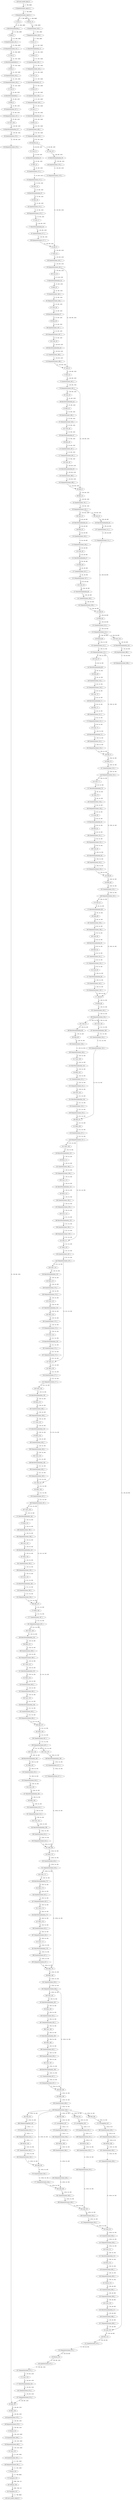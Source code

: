 strict digraph  {
"0 QuantizeLinear_input.0_1" [id=0, type=QuantizeLinear];
"1 DequantizeLinear_input.0_1" [id=1, type=DequantizeLinear];
"2 Conv_0" [id=2, type=Conv];
"3 Resize_10" [id=3, type=Resize];
"4 BatchNormalization_1" [id=4, type=BatchNormalization];
"5 QuantizeLinear_459_1" [id=5, type=QuantizeLinear];
"6 Relu_2" [id=6, type=Relu];
"7 DequantizeLinear_459_1" [id=7, type=DequantizeLinear];
"8 QuantizeLinear_451_1" [id=8, type=QuantizeLinear];
"9 Conv_11" [id=9, type=Conv];
"10 DequantizeLinear_451_1" [id=10, type=DequantizeLinear];
"11 BatchNormalization_12" [id=11, type=BatchNormalization];
"12 Conv_3" [id=12, type=Conv];
"13 Relu_13" [id=13, type=Relu];
"14 BatchNormalization_4" [id=14, type=BatchNormalization];
"15 QuantizeLinear_462_1" [id=15, type=QuantizeLinear];
"16 Relu_5" [id=16, type=Relu];
"17 DequantizeLinear_462_1" [id=17, type=DequantizeLinear];
"18 QuantizeLinear_454_1" [id=18, type=QuantizeLinear];
"19 Conv_14" [id=19, type=Conv];
"20 DequantizeLinear_454_1" [id=20, type=DequantizeLinear];
"21 BatchNormalization_15" [id=21, type=BatchNormalization];
"22 Conv_6" [id=22, type=Conv];
"23 Relu_16" [id=23, type=Relu];
"24 BatchNormalization_7" [id=24, type=BatchNormalization];
"25 QuantizeLinear_465_1" [id=25, type=QuantizeLinear];
"26 Relu_8" [id=26, type=Relu];
"27 DequantizeLinear_465_1" [id=27, type=DequantizeLinear];
"28 QuantizeLinear_457_1" [id=28, type=QuantizeLinear];
"29 Conv_17" [id=29, type=Conv];
"30 DequantizeLinear_457_1" [id=30, type=DequantizeLinear];
"31 BatchNormalization_18" [id=31, type=BatchNormalization];
"32 Conv_226" [id=32, type=Conv];
"33 Relu_19" [id=33, type=Relu];
"34 BatchNormalization_227" [id=34, type=BatchNormalization];
"35 QuantizeLinear_468_1" [id=35, type=QuantizeLinear];
"36 QuantizeLinear_676_1" [id=36, type=QuantizeLinear];
"37 DequantizeLinear_468_1" [id=37, type=DequantizeLinear];
"38 DequantizeLinear_676_1" [id=38, type=DequantizeLinear];
"39 MaxPool_20" [id=39, type=MaxPool];
"40 Add_228" [id=40, type=Add];
"41 Conv_21" [id=41, type=Conv];
"42 Conv_29" [id=42, type=Conv];
"43 Relu_229" [id=43, type=Relu];
"44 BatchNormalization_22" [id=44, type=BatchNormalization];
"45 BatchNormalization_30" [id=45, type=BatchNormalization];
"46 QuantizeLinear_678_1" [id=46, type=QuantizeLinear];
"47 Relu_23" [id=47, type=Relu];
"48 QuantizeLinear_479_1" [id=48, type=QuantizeLinear];
"49 DequantizeLinear_678_1" [id=49, type=DequantizeLinear];
"50 QuantizeLinear_472_1" [id=50, type=QuantizeLinear];
"51 DequantizeLinear_479_1" [id=51, type=DequantizeLinear];
"52 Resize_231" [id=52, type=Resize];
"53 DequantizeLinear_472_1" [id=53, type=DequantizeLinear];
"54 Add_31" [id=54, type=Add];
"55 QuantizeLinear_680_1" [id=55, type=QuantizeLinear];
"56 Conv_24" [id=56, type=Conv];
"57 Relu_32" [id=57, type=Relu];
"58 DequantizeLinear_680_1" [id=58, type=DequantizeLinear];
"59 BatchNormalization_25" [id=59, type=BatchNormalization];
"60 QuantizeLinear_481_1" [id=60, type=QuantizeLinear];
"61 Conv_232" [id=61, type=Conv];
"62 Relu_26" [id=62, type=Relu];
"63 DequantizeLinear_481_1" [id=63, type=DequantizeLinear];
"64 QuantizeLinear_681_1" [id=64, type=QuantizeLinear];
"65 QuantizeLinear_475_1" [id=65, type=QuantizeLinear];
"66 Conv_33" [id=66, type=Conv];
"67 Add_41" [id=67, type=Add];
"68 DequantizeLinear_681_1" [id=68, type=DequantizeLinear];
"69 DequantizeLinear_475_1" [id=69, type=DequantizeLinear];
"70 BatchNormalization_34" [id=70, type=BatchNormalization];
"71 Relu_42" [id=71, type=Relu];
"72 Resize_234" [id=72, type=Resize];
"73 Conv_27" [id=73, type=Conv];
"74 Relu_35" [id=74, type=Relu];
"75 QuantizeLinear_491_1" [id=75, type=QuantizeLinear];
"76 Transpose_235" [id=76, type=Transpose];
"77 BatchNormalization_28" [id=77, type=BatchNormalization];
"78 QuantizeLinear_484_1" [id=78, type=QuantizeLinear];
"79 DequantizeLinear_491_1" [id=79, type=DequantizeLinear];
"80 Softmax_236" [id=80, type=Softmax];
"81 QuantizeLinear_477_1" [id=81, type=QuantizeLinear];
"82 DequantizeLinear_484_1" [id=82, type=DequantizeLinear];
"83 Conv_43" [id=83, type=Conv];
"84 Add_51" [id=84, type=Add];
"85 Transpose_237" [id=85, type=Transpose];
"86 DequantizeLinear_477_1" [id=86, type=DequantizeLinear];
"87 Conv_36" [id=87, type=Conv];
"88 BatchNormalization_44" [id=88, type=BatchNormalization];
"89 Relu_52" [id=89, type=Relu];
"90 BatchNormalization_37" [id=90, type=BatchNormalization];
"91 Relu_45" [id=91, type=Relu];
"92 QuantizeLinear_501_1" [id=92, type=QuantizeLinear];
"93 Relu_38" [id=93, type=Relu];
"94 QuantizeLinear_494_1" [id=94, type=QuantizeLinear];
"95 DequantizeLinear_501_1" [id=95, type=DequantizeLinear];
"96 QuantizeLinear_487_1" [id=96, type=QuantizeLinear];
"97 DequantizeLinear_494_1" [id=97, type=DequantizeLinear];
"98 Conv_53" [id=98, type=Conv];
"99 Conv_61" [id=99, type=Conv];
"100 DequantizeLinear_487_1" [id=100, type=DequantizeLinear];
"101 Conv_46" [id=101, type=Conv];
"102 BatchNormalization_54" [id=102, type=BatchNormalization];
"103 BatchNormalization_62" [id=103, type=BatchNormalization];
"104 Conv_39" [id=104, type=Conv];
"105 BatchNormalization_47" [id=105, type=BatchNormalization];
"106 Relu_55" [id=106, type=Relu];
"107 QuantizeLinear_511_1" [id=107, type=QuantizeLinear];
"108 BatchNormalization_40" [id=108, type=BatchNormalization];
"109 Relu_48" [id=109, type=Relu];
"110 QuantizeLinear_504_1" [id=110, type=QuantizeLinear];
"111 DequantizeLinear_511_1" [id=111, type=DequantizeLinear];
"112 QuantizeLinear_489_1" [id=112, type=QuantizeLinear];
"113 QuantizeLinear_497_1" [id=113, type=QuantizeLinear];
"114 DequantizeLinear_504_1" [id=114, type=DequantizeLinear];
"115 Add_63" [id=115, type=Add];
"116 DequantizeLinear_489_1" [id=116, type=DequantizeLinear];
"117 DequantizeLinear_497_1" [id=117, type=DequantizeLinear];
"118 Conv_56" [id=118, type=Conv];
"119 Relu_64" [id=119, type=Relu];
"120 Conv_49" [id=120, type=Conv];
"121 BatchNormalization_57" [id=121, type=BatchNormalization];
"122 QuantizeLinear_513_1" [id=122, type=QuantizeLinear];
"123 BatchNormalization_50" [id=123, type=BatchNormalization];
"124 Relu_58" [id=124, type=Relu];
"125 DequantizeLinear_513_1" [id=125, type=DequantizeLinear];
"126 QuantizeLinear_499_1" [id=126, type=QuantizeLinear];
"127 QuantizeLinear_507_1" [id=127, type=QuantizeLinear];
"128 Resize_66" [id=128, type=Resize];
"129 Conv_218" [id=129, type=Conv];
"130 DequantizeLinear_499_1" [id=130, type=DequantizeLinear];
"131 DequantizeLinear_507_1" [id=131, type=DequantizeLinear];
"132 QuantizeLinear_515_1" [id=132, type=QuantizeLinear];
"133 BatchNormalization_219" [id=133, type=BatchNormalization];
"134 Conv_59" [id=134, type=Conv];
"135 DequantizeLinear_515_1" [id=135, type=DequantizeLinear];
"136 QuantizeLinear_668_1" [id=136, type=QuantizeLinear];
"137 BatchNormalization_60" [id=137, type=BatchNormalization];
"138 Conv_67" [id=138, type=Conv];
"139 Add_75" [id=139, type=Add];
"140 DequantizeLinear_668_1" [id=140, type=DequantizeLinear];
"141 QuantizeLinear_509_1" [id=141, type=QuantizeLinear];
"142 BatchNormalization_68" [id=142, type=BatchNormalization];
"143 Relu_76" [id=143, type=Relu];
"144 Add_220" [id=144, type=Add];
"145 DequantizeLinear_509_1" [id=145, type=DequantizeLinear];
"146 Relu_69" [id=146, type=Relu];
"147 QuantizeLinear_525_1" [id=147, type=QuantizeLinear];
"148 Relu_221" [id=148, type=Relu];
"149 QuantizeLinear_518_1" [id=149, type=QuantizeLinear];
"150 DequantizeLinear_525_1" [id=150, type=DequantizeLinear];
"151 QuantizeLinear_670_1" [id=151, type=QuantizeLinear];
"152 DequantizeLinear_518_1" [id=152, type=DequantizeLinear];
"153 Conv_77" [id=153, type=Conv];
"154 Add_85" [id=154, type=Add];
"155 DequantizeLinear_670_1" [id=155, type=DequantizeLinear];
"156 Conv_70" [id=156, type=Conv];
"157 BatchNormalization_78" [id=157, type=BatchNormalization];
"158 Relu_86" [id=158, type=Relu];
"159 Resize_223" [id=159, type=Resize];
"160 BatchNormalization_71" [id=160, type=BatchNormalization];
"161 Relu_79" [id=161, type=Relu];
"162 QuantizeLinear_535_1" [id=162, type=QuantizeLinear];
"163 QuantizeLinear_672_1" [id=163, type=QuantizeLinear];
"164 Relu_72" [id=164, type=Relu];
"165 QuantizeLinear_528_1" [id=165, type=QuantizeLinear];
"166 DequantizeLinear_535_1" [id=166, type=DequantizeLinear];
"167 DequantizeLinear_672_1" [id=167, type=DequantizeLinear];
"168 QuantizeLinear_521_1" [id=168, type=QuantizeLinear];
"169 DequantizeLinear_528_1" [id=169, type=DequantizeLinear];
"170 Conv_87" [id=170, type=Conv];
"171 Add_95" [id=171, type=Add];
"172 Conv_224" [id=172, type=Conv];
"173 DequantizeLinear_521_1" [id=173, type=DequantizeLinear];
"174 Conv_80" [id=174, type=Conv];
"175 BatchNormalization_88" [id=175, type=BatchNormalization];
"176 Relu_96" [id=176, type=Relu];
"177 BatchNormalization_225" [id=177, type=BatchNormalization];
"178 Conv_73" [id=178, type=Conv];
"179 BatchNormalization_81" [id=179, type=BatchNormalization];
"180 Relu_89" [id=180, type=Relu];
"181 QuantizeLinear_545_1" [id=181, type=QuantizeLinear];
"182 QuantizeLinear_674_1" [id=182, type=QuantizeLinear];
"183 BatchNormalization_74" [id=183, type=BatchNormalization];
"184 Relu_82" [id=184, type=Relu];
"185 QuantizeLinear_538_1" [id=185, type=QuantizeLinear];
"186 DequantizeLinear_545_1" [id=186, type=DequantizeLinear];
"187 DequantizeLinear_674_1" [id=187, type=DequantizeLinear];
"188 QuantizeLinear_523_1" [id=188, type=QuantizeLinear];
"189 QuantizeLinear_531_1" [id=189, type=QuantizeLinear];
"190 DequantizeLinear_538_1" [id=190, type=DequantizeLinear];
"191 Conv_97" [id=191, type=Conv];
"192 Conv_105" [id=192, type=Conv];
"193 DequantizeLinear_523_1" [id=193, type=DequantizeLinear];
"194 DequantizeLinear_531_1" [id=194, type=DequantizeLinear];
"195 Conv_90" [id=195, type=Conv];
"196 BatchNormalization_98" [id=196, type=BatchNormalization];
"197 BatchNormalization_106" [id=197, type=BatchNormalization];
"198 Conv_83" [id=198, type=Conv];
"199 BatchNormalization_91" [id=199, type=BatchNormalization];
"200 Relu_99" [id=200, type=Relu];
"201 QuantizeLinear_555_1" [id=201, type=QuantizeLinear];
"202 BatchNormalization_84" [id=202, type=BatchNormalization];
"203 Relu_92" [id=203, type=Relu];
"204 QuantizeLinear_548_1" [id=204, type=QuantizeLinear];
"205 DequantizeLinear_555_1" [id=205, type=DequantizeLinear];
"206 QuantizeLinear_533_1" [id=206, type=QuantizeLinear];
"207 QuantizeLinear_541_1" [id=207, type=QuantizeLinear];
"208 DequantizeLinear_548_1" [id=208, type=DequantizeLinear];
"209 Add_107" [id=209, type=Add];
"210 DequantizeLinear_533_1" [id=210, type=DequantizeLinear];
"211 DequantizeLinear_541_1" [id=211, type=DequantizeLinear];
"212 Conv_100" [id=212, type=Conv];
"213 Relu_108" [id=213, type=Relu];
"214 Conv_93" [id=214, type=Conv];
"215 BatchNormalization_101" [id=215, type=BatchNormalization];
"216 QuantizeLinear_557_1" [id=216, type=QuantizeLinear];
"217 BatchNormalization_94" [id=217, type=BatchNormalization];
"218 Relu_102" [id=218, type=Relu];
"219 DequantizeLinear_557_1" [id=219, type=DequantizeLinear];
"220 QuantizeLinear_543_1" [id=220, type=QuantizeLinear];
"221 QuantizeLinear_551_1" [id=221, type=QuantizeLinear];
"222 Conv_109" [id=222, type=Conv];
"223 Add_117" [id=223, type=Add];
"224 DequantizeLinear_543_1" [id=224, type=DequantizeLinear];
"225 DequantizeLinear_551_1" [id=225, type=DequantizeLinear];
"226 BatchNormalization_110" [id=226, type=BatchNormalization];
"227 Relu_118" [id=227, type=Relu];
"228 Conv_103" [id=228, type=Conv];
"229 Relu_111" [id=229, type=Relu];
"230 QuantizeLinear_567_1" [id=230, type=QuantizeLinear];
"231 BatchNormalization_104" [id=231, type=BatchNormalization];
"232 QuantizeLinear_560_1" [id=232, type=QuantizeLinear];
"233 DequantizeLinear_567_1" [id=233, type=DequantizeLinear];
"234 QuantizeLinear_553_1" [id=234, type=QuantizeLinear];
"235 DequantizeLinear_560_1" [id=235, type=DequantizeLinear];
"236 Conv_119" [id=236, type=Conv];
"237 Add_127" [id=237, type=Add];
"238 DequantizeLinear_553_1" [id=238, type=DequantizeLinear];
"239 Conv_112" [id=239, type=Conv];
"240 BatchNormalization_120" [id=240, type=BatchNormalization];
"241 Relu_128" [id=241, type=Relu];
"242 BatchNormalization_113" [id=242, type=BatchNormalization];
"243 Relu_121" [id=243, type=Relu];
"244 QuantizeLinear_577_1" [id=244, type=QuantizeLinear];
"245 Relu_114" [id=245, type=Relu];
"246 QuantizeLinear_570_1" [id=246, type=QuantizeLinear];
"247 DequantizeLinear_577_1" [id=247, type=DequantizeLinear];
"248 QuantizeLinear_563_1" [id=248, type=QuantizeLinear];
"249 DequantizeLinear_570_1" [id=249, type=DequantizeLinear];
"250 Conv_129" [id=250, type=Conv];
"251 Add_137" [id=251, type=Add];
"252 DequantizeLinear_563_1" [id=252, type=DequantizeLinear];
"253 Conv_122" [id=253, type=Conv];
"254 BatchNormalization_130" [id=254, type=BatchNormalization];
"255 Relu_138" [id=255, type=Relu];
"256 Conv_115" [id=256, type=Conv];
"257 BatchNormalization_123" [id=257, type=BatchNormalization];
"258 Relu_131" [id=258, type=Relu];
"259 QuantizeLinear_587_1" [id=259, type=QuantizeLinear];
"260 BatchNormalization_116" [id=260, type=BatchNormalization];
"261 Relu_124" [id=261, type=Relu];
"262 QuantizeLinear_580_1" [id=262, type=QuantizeLinear];
"263 DequantizeLinear_587_1" [id=263, type=DequantizeLinear];
"264 QuantizeLinear_565_1" [id=264, type=QuantizeLinear];
"265 QuantizeLinear_573_1" [id=265, type=QuantizeLinear];
"266 DequantizeLinear_580_1" [id=266, type=DequantizeLinear];
"267 Conv_139" [id=267, type=Conv];
"268 Add_147" [id=268, type=Add];
"269 DequantizeLinear_565_1" [id=269, type=DequantizeLinear];
"270 DequantizeLinear_573_1" [id=270, type=DequantizeLinear];
"271 Conv_132" [id=271, type=Conv];
"272 BatchNormalization_140" [id=272, type=BatchNormalization];
"273 Relu_148" [id=273, type=Relu];
"274 Conv_125" [id=274, type=Conv];
"275 BatchNormalization_133" [id=275, type=BatchNormalization];
"276 Relu_141" [id=276, type=Relu];
"277 QuantizeLinear_597_1" [id=277, type=QuantizeLinear];
"278 BatchNormalization_126" [id=278, type=BatchNormalization];
"279 Relu_134" [id=279, type=Relu];
"280 QuantizeLinear_590_1" [id=280, type=QuantizeLinear];
"281 DequantizeLinear_597_1" [id=281, type=DequantizeLinear];
"282 QuantizeLinear_575_1" [id=282, type=QuantizeLinear];
"283 QuantizeLinear_583_1" [id=283, type=QuantizeLinear];
"284 DequantizeLinear_590_1" [id=284, type=DequantizeLinear];
"285 Conv_149" [id=285, type=Conv];
"286 Add_157" [id=286, type=Add];
"287 DequantizeLinear_575_1" [id=287, type=DequantizeLinear];
"288 DequantizeLinear_583_1" [id=288, type=DequantizeLinear];
"289 Conv_142" [id=289, type=Conv];
"290 BatchNormalization_150" [id=290, type=BatchNormalization];
"291 Relu_158" [id=291, type=Relu];
"292 Conv_135" [id=292, type=Conv];
"293 BatchNormalization_143" [id=293, type=BatchNormalization];
"294 Relu_151" [id=294, type=Relu];
"295 QuantizeLinear_607_1" [id=295, type=QuantizeLinear];
"296 BatchNormalization_136" [id=296, type=BatchNormalization];
"297 Relu_144" [id=297, type=Relu];
"298 QuantizeLinear_600_1" [id=298, type=QuantizeLinear];
"299 DequantizeLinear_607_1" [id=299, type=DequantizeLinear];
"300 QuantizeLinear_585_1" [id=300, type=QuantizeLinear];
"301 QuantizeLinear_593_1" [id=301, type=QuantizeLinear];
"302 DequantizeLinear_600_1" [id=302, type=DequantizeLinear];
"303 Conv_159" [id=303, type=Conv];
"304 Conv_167" [id=304, type=Conv];
"305 DequantizeLinear_585_1" [id=305, type=DequantizeLinear];
"306 DequantizeLinear_593_1" [id=306, type=DequantizeLinear];
"307 Conv_152" [id=307, type=Conv];
"308 BatchNormalization_160" [id=308, type=BatchNormalization];
"309 BatchNormalization_168" [id=309, type=BatchNormalization];
"310 Conv_145" [id=310, type=Conv];
"311 BatchNormalization_153" [id=311, type=BatchNormalization];
"312 Relu_161" [id=312, type=Relu];
"313 QuantizeLinear_617_1" [id=313, type=QuantizeLinear];
"314 BatchNormalization_146" [id=314, type=BatchNormalization];
"315 Relu_154" [id=315, type=Relu];
"316 QuantizeLinear_610_1" [id=316, type=QuantizeLinear];
"317 DequantizeLinear_617_1" [id=317, type=DequantizeLinear];
"318 QuantizeLinear_595_1" [id=318, type=QuantizeLinear];
"319 QuantizeLinear_603_1" [id=319, type=QuantizeLinear];
"320 DequantizeLinear_610_1" [id=320, type=DequantizeLinear];
"321 Add_169" [id=321, type=Add];
"322 DequantizeLinear_595_1" [id=322, type=DequantizeLinear];
"323 DequantizeLinear_603_1" [id=323, type=DequantizeLinear];
"324 Conv_162" [id=324, type=Conv];
"325 Relu_170" [id=325, type=Relu];
"326 Conv_155" [id=326, type=Conv];
"327 BatchNormalization_163" [id=327, type=BatchNormalization];
"328 QuantizeLinear_619_1" [id=328, type=QuantizeLinear];
"329 BatchNormalization_156" [id=329, type=BatchNormalization];
"330 Relu_164" [id=330, type=Relu];
"331 DequantizeLinear_619_1" [id=331, type=DequantizeLinear];
"332 QuantizeLinear_605_1" [id=332, type=QuantizeLinear];
"333 QuantizeLinear_613_1" [id=333, type=QuantizeLinear];
"334 Conv_171" [id=334, type=Conv];
"335 Add_179" [id=335, type=Add];
"336 DequantizeLinear_605_1" [id=336, type=DequantizeLinear];
"337 DequantizeLinear_613_1" [id=337, type=DequantizeLinear];
"338 BatchNormalization_172" [id=338, type=BatchNormalization];
"339 Relu_180" [id=339, type=Relu];
"340 Conv_165" [id=340, type=Conv];
"341 Relu_173" [id=341, type=Relu];
"342 QuantizeLinear_629_1" [id=342, type=QuantizeLinear];
"343 BatchNormalization_166" [id=343, type=BatchNormalization];
"344 QuantizeLinear_622_1" [id=344, type=QuantizeLinear];
"345 DequantizeLinear_629_1" [id=345, type=DequantizeLinear];
"346 QuantizeLinear_615_1" [id=346, type=QuantizeLinear];
"347 DequantizeLinear_622_1" [id=347, type=DequantizeLinear];
"348 Conv_181" [id=348, type=Conv];
"349 Add_189" [id=349, type=Add];
"350 DequantizeLinear_615_1" [id=350, type=DequantizeLinear];
"351 Conv_174" [id=351, type=Conv];
"352 BatchNormalization_182" [id=352, type=BatchNormalization];
"353 Relu_190" [id=353, type=Relu];
"354 BatchNormalization_175" [id=354, type=BatchNormalization];
"355 Relu_183" [id=355, type=Relu];
"356 QuantizeLinear_639_1" [id=356, type=QuantizeLinear];
"357 Relu_176" [id=357, type=Relu];
"358 QuantizeLinear_632_1" [id=358, type=QuantizeLinear];
"359 DequantizeLinear_639_1" [id=359, type=DequantizeLinear];
"360 QuantizeLinear_625_1" [id=360, type=QuantizeLinear];
"361 DequantizeLinear_632_1" [id=361, type=DequantizeLinear];
"362 Pad_191" [id=362, type=Pad];
"363 Add_195" [id=363, type=Add];
"364 Pad_196" [id=364, type=Pad];
"365 Pad_201" [id=365, type=Pad];
"366 Pad_206" [id=366, type=Pad];
"367 DequantizeLinear_625_1" [id=367, type=DequantizeLinear];
"368 Conv_184" [id=368, type=Conv];
"369 GlobalAveragePool_192" [id=369, type=GlobalAveragePool];
"370 QuantizeLinear_644_1" [id=370, type=QuantizeLinear];
"371 AveragePool_197" [id=371, type=AveragePool];
"372 AveragePool_202" [id=372, type=AveragePool];
"373 AveragePool_207" [id=373, type=AveragePool];
"374 Conv_177" [id=374, type=Conv];
"375 BatchNormalization_185" [id=375, type=BatchNormalization];
"376 QuantizeLinear_641_1" [id=376, type=QuantizeLinear];
"377 DequantizeLinear_644_1" [id=377, type=DequantizeLinear];
"378 QuantizeLinear_646_1" [id=378, type=QuantizeLinear];
"379 QuantizeLinear_651_1" [id=379, type=QuantizeLinear];
"380 QuantizeLinear_656_1" [id=380, type=QuantizeLinear];
"381 BatchNormalization_178" [id=381, type=BatchNormalization];
"382 Relu_186" [id=382, type=Relu];
"383 DequantizeLinear_641_1" [id=383, type=DequantizeLinear];
"384 Add_200" [id=384, type=Add];
"385 DequantizeLinear_646_1" [id=385, type=DequantizeLinear];
"386 DequantizeLinear_651_1" [id=386, type=DequantizeLinear];
"387 DequantizeLinear_656_1" [id=387, type=DequantizeLinear];
"388 QuantizeLinear_627_1" [id=388, type=QuantizeLinear];
"389 QuantizeLinear_635_1" [id=389, type=QuantizeLinear];
"390 Resize_194" [id=390, type=Resize];
"391 QuantizeLinear_649_1" [id=391, type=QuantizeLinear];
"392 Resize_199" [id=392, type=Resize];
"393 Resize_204" [id=393, type=Resize];
"394 Resize_209" [id=394, type=Resize];
"395 DequantizeLinear_627_1" [id=395, type=DequantizeLinear];
"396 DequantizeLinear_635_1" [id=396, type=DequantizeLinear];
"397 QuantizeLinear_643_1" [id=397, type=QuantizeLinear];
"398 DequantizeLinear_649_1" [id=398, type=DequantizeLinear];
"399 QuantizeLinear_648_1" [id=399, type=QuantizeLinear];
"400 QuantizeLinear_653_1" [id=400, type=QuantizeLinear];
"401 QuantizeLinear_658_1" [id=401, type=QuantizeLinear];
"402 Conv_187" [id=402, type=Conv];
"403 DequantizeLinear_643_1" [id=403, type=DequantizeLinear];
"404 Add_205" [id=404, type=Add];
"405 DequantizeLinear_648_1" [id=405, type=DequantizeLinear];
"406 DequantizeLinear_653_1" [id=406, type=DequantizeLinear];
"407 DequantizeLinear_658_1" [id=407, type=DequantizeLinear];
"408 BatchNormalization_188" [id=408, type=BatchNormalization];
"409 QuantizeLinear_654_1" [id=409, type=QuantizeLinear];
"410 Add_210" [id=410, type=Add];
"411 QuantizeLinear_637_1" [id=411, type=QuantizeLinear];
"412 DequantizeLinear_654_1" [id=412, type=DequantizeLinear];
"413 QuantizeLinear_659_1" [id=413, type=QuantizeLinear];
"414 DequantizeLinear_637_1" [id=414, type=DequantizeLinear];
"415 DequantizeLinear_659_1" [id=415, type=DequantizeLinear];
"416 Conv_211" [id=416, type=Conv];
"417 BatchNormalization_212" [id=417, type=BatchNormalization];
"418 Relu_213" [id=418, type=Relu];
"419 QuantizeLinear_662_1" [id=419, type=QuantizeLinear];
"420 DequantizeLinear_662_1" [id=420, type=DequantizeLinear];
"421 Resize_215" [id=421, type=Resize];
"422 QuantizeLinear_664_1" [id=422, type=QuantizeLinear];
"423 DequantizeLinear_664_1" [id=423, type=DequantizeLinear];
"424 Conv_216" [id=424, type=Conv];
"425 BatchNormalization_217" [id=425, type=BatchNormalization];
"426 QuantizeLinear_666_1" [id=426, type=QuantizeLinear];
"427 DequantizeLinear_666_1" [id=427, type=DequantizeLinear];
"428 nncf_model_input_0" [id=428, type=nncf_model_input];
"429 nncf_model_output_0" [id=429, type=nncf_model_output];
"0 QuantizeLinear_input.0_1" -> "1 DequantizeLinear_input.0_1"  [label="[1, 3, 768, 960]", style=dashed];
"1 DequantizeLinear_input.0_1" -> "2 Conv_0"  [label="[1, 3, 768, 960]", style=solid];
"1 DequantizeLinear_input.0_1" -> "3 Resize_10"  [label="[1, 3, 768, 960]", style=solid];
"2 Conv_0" -> "4 BatchNormalization_1"  [label="[1, 32, 384, 480]", style=solid];
"3 Resize_10" -> "5 QuantizeLinear_459_1"  [label="[1, 3, 384, 480]", style=solid];
"4 BatchNormalization_1" -> "6 Relu_2"  [label="[1, 32, 384, 480]", style=solid];
"5 QuantizeLinear_459_1" -> "7 DequantizeLinear_459_1"  [label="[1, 3, 384, 480]", style=dashed];
"6 Relu_2" -> "8 QuantizeLinear_451_1"  [label="[1, 32, 384, 480]", style=solid];
"7 DequantizeLinear_459_1" -> "9 Conv_11"  [label="[1, 3, 384, 480]", style=solid];
"8 QuantizeLinear_451_1" -> "10 DequantizeLinear_451_1"  [label="[1, 32, 384, 480]", style=dashed];
"9 Conv_11" -> "11 BatchNormalization_12"  [label="[1, 32, 192, 240]", style=solid];
"10 DequantizeLinear_451_1" -> "12 Conv_3"  [label="[1, 32, 384, 480]", style=solid];
"11 BatchNormalization_12" -> "13 Relu_13"  [label="[1, 32, 192, 240]", style=solid];
"12 Conv_3" -> "14 BatchNormalization_4"  [label="[1, 32, 192, 240]", style=solid];
"13 Relu_13" -> "15 QuantizeLinear_462_1"  [label="[1, 32, 192, 240]", style=solid];
"14 BatchNormalization_4" -> "16 Relu_5"  [label="[1, 32, 192, 240]", style=solid];
"15 QuantizeLinear_462_1" -> "17 DequantizeLinear_462_1"  [label="[1, 32, 192, 240]", style=dashed];
"16 Relu_5" -> "18 QuantizeLinear_454_1"  [label="[1, 32, 192, 240]", style=solid];
"17 DequantizeLinear_462_1" -> "19 Conv_14"  [label="[1, 32, 192, 240]", style=solid];
"18 QuantizeLinear_454_1" -> "20 DequantizeLinear_454_1"  [label="[1, 32, 192, 240]", style=dashed];
"19 Conv_14" -> "21 BatchNormalization_15"  [label="[1, 32, 192, 240]", style=solid];
"20 DequantizeLinear_454_1" -> "22 Conv_6"  [label="[1, 32, 192, 240]", style=solid];
"21 BatchNormalization_15" -> "23 Relu_16"  [label="[1, 32, 192, 240]", style=solid];
"22 Conv_6" -> "24 BatchNormalization_7"  [label="[1, 32, 96, 120]", style=solid];
"23 Relu_16" -> "25 QuantizeLinear_465_1"  [label="[1, 32, 192, 240]", style=solid];
"24 BatchNormalization_7" -> "26 Relu_8"  [label="[1, 32, 96, 120]", style=solid];
"25 QuantizeLinear_465_1" -> "27 DequantizeLinear_465_1"  [label="[1, 32, 192, 240]", style=dashed];
"26 Relu_8" -> "28 QuantizeLinear_457_1"  [label="[1, 32, 96, 120]", style=solid];
"27 DequantizeLinear_465_1" -> "29 Conv_17"  [label="[1, 32, 192, 240]", style=solid];
"28 QuantizeLinear_457_1" -> "30 DequantizeLinear_457_1"  [label="[1, 32, 96, 120]", style=dashed];
"29 Conv_17" -> "31 BatchNormalization_18"  [label="[1, 64, 192, 240]", style=solid];
"30 DequantizeLinear_457_1" -> "32 Conv_226"  [label="[1, 32, 96, 120]", style=solid];
"31 BatchNormalization_18" -> "33 Relu_19"  [label="[1, 64, 192, 240]", style=solid];
"32 Conv_226" -> "34 BatchNormalization_227"  [label="[1, 128, 96, 120]", style=solid];
"33 Relu_19" -> "35 QuantizeLinear_468_1"  [label="[1, 64, 192, 240]", style=solid];
"34 BatchNormalization_227" -> "36 QuantizeLinear_676_1"  [label="[1, 128, 96, 120]", style=solid];
"35 QuantizeLinear_468_1" -> "37 DequantizeLinear_468_1"  [label="[1, 64, 192, 240]", style=dashed];
"36 QuantizeLinear_676_1" -> "38 DequantizeLinear_676_1"  [label="[1, 128, 96, 120]", style=dashed];
"37 DequantizeLinear_468_1" -> "39 MaxPool_20"  [label="[1, 64, 192, 240]", style=solid];
"38 DequantizeLinear_676_1" -> "40 Add_228"  [label="[1, 128, 96, 120]", style=solid];
"39 MaxPool_20" -> "41 Conv_21"  [label="[1, 64, 96, 120]", style=solid];
"39 MaxPool_20" -> "42 Conv_29"  [label="[1, 64, 96, 120]", style=solid];
"40 Add_228" -> "43 Relu_229"  [label="[1, 128, 96, 120]", style=solid];
"41 Conv_21" -> "44 BatchNormalization_22"  [label="[1, 32, 96, 120]", style=solid];
"42 Conv_29" -> "45 BatchNormalization_30"  [label="[1, 128, 96, 120]", style=solid];
"43 Relu_229" -> "46 QuantizeLinear_678_1"  [label="[1, 128, 96, 120]", style=solid];
"44 BatchNormalization_22" -> "47 Relu_23"  [label="[1, 32, 96, 120]", style=solid];
"45 BatchNormalization_30" -> "48 QuantizeLinear_479_1"  [label="[1, 128, 96, 120]", style=solid];
"46 QuantizeLinear_678_1" -> "49 DequantizeLinear_678_1"  [label="[1, 128, 96, 120]", style=dashed];
"47 Relu_23" -> "50 QuantizeLinear_472_1"  [label="[1, 32, 96, 120]", style=solid];
"48 QuantizeLinear_479_1" -> "51 DequantizeLinear_479_1"  [label="[1, 128, 96, 120]", style=dashed];
"49 DequantizeLinear_678_1" -> "52 Resize_231"  [label="[1, 128, 96, 120]", style=solid];
"50 QuantizeLinear_472_1" -> "53 DequantizeLinear_472_1"  [label="[1, 32, 96, 120]", style=dashed];
"51 DequantizeLinear_479_1" -> "54 Add_31"  [label="[1, 128, 96, 120]", style=solid];
"52 Resize_231" -> "55 QuantizeLinear_680_1"  [label="[1, 128, 192, 240]", style=solid];
"53 DequantizeLinear_472_1" -> "56 Conv_24"  [label="[1, 32, 96, 120]", style=solid];
"54 Add_31" -> "57 Relu_32"  [label="[1, 128, 96, 120]", style=solid];
"55 QuantizeLinear_680_1" -> "58 DequantizeLinear_680_1"  [label="[1, 128, 192, 240]", style=dashed];
"56 Conv_24" -> "59 BatchNormalization_25"  [label="[1, 32, 96, 120]", style=solid];
"57 Relu_32" -> "60 QuantizeLinear_481_1"  [label="[1, 128, 96, 120]", style=solid];
"58 DequantizeLinear_680_1" -> "61 Conv_232"  [label="[1, 128, 192, 240]", style=solid];
"59 BatchNormalization_25" -> "62 Relu_26"  [label="[1, 32, 96, 120]", style=solid];
"60 QuantizeLinear_481_1" -> "63 DequantizeLinear_481_1"  [label="[1, 128, 96, 120]", style=dashed];
"61 Conv_232" -> "64 QuantizeLinear_681_1"  [label="[1, 12, 192, 240]", style=solid];
"62 Relu_26" -> "65 QuantizeLinear_475_1"  [label="[1, 32, 96, 120]", style=solid];
"63 DequantizeLinear_481_1" -> "66 Conv_33"  [label="[1, 128, 96, 120]", style=solid];
"63 DequantizeLinear_481_1" -> "67 Add_41"  [label="[1, 128, 96, 120]", style=solid];
"64 QuantizeLinear_681_1" -> "68 DequantizeLinear_681_1"  [label="[1, 12, 192, 240]", style=dashed];
"65 QuantizeLinear_475_1" -> "69 DequantizeLinear_475_1"  [label="[1, 32, 96, 120]", style=dashed];
"66 Conv_33" -> "70 BatchNormalization_34"  [label="[1, 32, 96, 120]", style=solid];
"67 Add_41" -> "71 Relu_42"  [label="[1, 128, 96, 120]", style=solid];
"68 DequantizeLinear_681_1" -> "72 Resize_234"  [label="[1, 12, 192, 240]", style=solid];
"69 DequantizeLinear_475_1" -> "73 Conv_27"  [label="[1, 32, 96, 120]", style=solid];
"70 BatchNormalization_34" -> "74 Relu_35"  [label="[1, 32, 96, 120]", style=solid];
"71 Relu_42" -> "75 QuantizeLinear_491_1"  [label="[1, 128, 96, 120]", style=solid];
"72 Resize_234" -> "76 Transpose_235"  [label="[1, 12, 768, 960]", style=solid];
"73 Conv_27" -> "77 BatchNormalization_28"  [label="[1, 128, 96, 120]", style=solid];
"74 Relu_35" -> "78 QuantizeLinear_484_1"  [label="[1, 32, 96, 120]", style=solid];
"75 QuantizeLinear_491_1" -> "79 DequantizeLinear_491_1"  [label="[1, 128, 96, 120]", style=dashed];
"76 Transpose_235" -> "80 Softmax_236"  [label="[1, 960, 768, 12]", style=solid];
"77 BatchNormalization_28" -> "81 QuantizeLinear_477_1"  [label="[1, 128, 96, 120]", style=solid];
"78 QuantizeLinear_484_1" -> "82 DequantizeLinear_484_1"  [label="[1, 32, 96, 120]", style=dashed];
"79 DequantizeLinear_491_1" -> "83 Conv_43"  [label="[1, 128, 96, 120]", style=solid];
"79 DequantizeLinear_491_1" -> "84 Add_51"  [label="[1, 128, 96, 120]", style=solid];
"80 Softmax_236" -> "85 Transpose_237"  [label="[1, 960, 768, 12]", style=solid];
"81 QuantizeLinear_477_1" -> "86 DequantizeLinear_477_1"  [label="[1, 128, 96, 120]", style=dashed];
"82 DequantizeLinear_484_1" -> "87 Conv_36"  [label="[1, 32, 96, 120]", style=solid];
"83 Conv_43" -> "88 BatchNormalization_44"  [label="[1, 32, 96, 120]", style=solid];
"84 Add_51" -> "89 Relu_52"  [label="[1, 128, 96, 120]", style=solid];
"85 Transpose_237" -> "429 nncf_model_output_0"  [label="[1, 12, 768, 960]", style=solid];
"86 DequantizeLinear_477_1" -> "54 Add_31"  [label="[1, 128, 96, 120]", style=solid];
"87 Conv_36" -> "90 BatchNormalization_37"  [label="[1, 32, 96, 120]", style=solid];
"88 BatchNormalization_44" -> "91 Relu_45"  [label="[1, 32, 96, 120]", style=solid];
"89 Relu_52" -> "92 QuantizeLinear_501_1"  [label="[1, 128, 96, 120]", style=solid];
"90 BatchNormalization_37" -> "93 Relu_38"  [label="[1, 32, 96, 120]", style=solid];
"91 Relu_45" -> "94 QuantizeLinear_494_1"  [label="[1, 32, 96, 120]", style=solid];
"92 QuantizeLinear_501_1" -> "95 DequantizeLinear_501_1"  [label="[1, 128, 96, 120]", style=dashed];
"93 Relu_38" -> "96 QuantizeLinear_487_1"  [label="[1, 32, 96, 120]", style=solid];
"94 QuantizeLinear_494_1" -> "97 DequantizeLinear_494_1"  [label="[1, 32, 96, 120]", style=dashed];
"95 DequantizeLinear_501_1" -> "98 Conv_53"  [label="[1, 128, 96, 120]", style=solid];
"95 DequantizeLinear_501_1" -> "99 Conv_61"  [label="[1, 128, 96, 120]", style=solid];
"96 QuantizeLinear_487_1" -> "100 DequantizeLinear_487_1"  [label="[1, 32, 96, 120]", style=dashed];
"97 DequantizeLinear_494_1" -> "101 Conv_46"  [label="[1, 32, 96, 120]", style=solid];
"98 Conv_53" -> "102 BatchNormalization_54"  [label="[1, 64, 48, 60]", style=solid];
"99 Conv_61" -> "103 BatchNormalization_62"  [label="[1, 256, 48, 60]", style=solid];
"100 DequantizeLinear_487_1" -> "104 Conv_39"  [label="[1, 32, 96, 120]", style=solid];
"101 Conv_46" -> "105 BatchNormalization_47"  [label="[1, 32, 96, 120]", style=solid];
"102 BatchNormalization_54" -> "106 Relu_55"  [label="[1, 64, 48, 60]", style=solid];
"103 BatchNormalization_62" -> "107 QuantizeLinear_511_1"  [label="[1, 256, 48, 60]", style=solid];
"104 Conv_39" -> "108 BatchNormalization_40"  [label="[1, 128, 96, 120]", style=solid];
"105 BatchNormalization_47" -> "109 Relu_48"  [label="[1, 32, 96, 120]", style=solid];
"106 Relu_55" -> "110 QuantizeLinear_504_1"  [label="[1, 64, 48, 60]", style=solid];
"107 QuantizeLinear_511_1" -> "111 DequantizeLinear_511_1"  [label="[1, 256, 48, 60]", style=dashed];
"108 BatchNormalization_40" -> "112 QuantizeLinear_489_1"  [label="[1, 128, 96, 120]", style=solid];
"109 Relu_48" -> "113 QuantizeLinear_497_1"  [label="[1, 32, 96, 120]", style=solid];
"110 QuantizeLinear_504_1" -> "114 DequantizeLinear_504_1"  [label="[1, 64, 48, 60]", style=dashed];
"111 DequantizeLinear_511_1" -> "115 Add_63"  [label="[1, 256, 48, 60]", style=solid];
"112 QuantizeLinear_489_1" -> "116 DequantizeLinear_489_1"  [label="[1, 128, 96, 120]", style=dashed];
"113 QuantizeLinear_497_1" -> "117 DequantizeLinear_497_1"  [label="[1, 32, 96, 120]", style=dashed];
"114 DequantizeLinear_504_1" -> "118 Conv_56"  [label="[1, 64, 48, 60]", style=solid];
"115 Add_63" -> "119 Relu_64"  [label="[1, 256, 48, 60]", style=solid];
"116 DequantizeLinear_489_1" -> "67 Add_41"  [label="[1, 128, 96, 120]", style=solid];
"117 DequantizeLinear_497_1" -> "120 Conv_49"  [label="[1, 32, 96, 120]", style=solid];
"118 Conv_56" -> "121 BatchNormalization_57"  [label="[1, 64, 48, 60]", style=solid];
"119 Relu_64" -> "122 QuantizeLinear_513_1"  [label="[1, 256, 48, 60]", style=solid];
"120 Conv_49" -> "123 BatchNormalization_50"  [label="[1, 128, 96, 120]", style=solid];
"121 BatchNormalization_57" -> "124 Relu_58"  [label="[1, 64, 48, 60]", style=solid];
"122 QuantizeLinear_513_1" -> "125 DequantizeLinear_513_1"  [label="[1, 256, 48, 60]", style=dashed];
"123 BatchNormalization_50" -> "126 QuantizeLinear_499_1"  [label="[1, 128, 96, 120]", style=solid];
"124 Relu_58" -> "127 QuantizeLinear_507_1"  [label="[1, 64, 48, 60]", style=solid];
"125 DequantizeLinear_513_1" -> "128 Resize_66"  [label="[1, 256, 48, 60]", style=solid];
"125 DequantizeLinear_513_1" -> "129 Conv_218"  [label="[1, 256, 48, 60]", style=solid];
"126 QuantizeLinear_499_1" -> "130 DequantizeLinear_499_1"  [label="[1, 128, 96, 120]", style=dashed];
"127 QuantizeLinear_507_1" -> "131 DequantizeLinear_507_1"  [label="[1, 64, 48, 60]", style=dashed];
"128 Resize_66" -> "132 QuantizeLinear_515_1"  [label="[1, 256, 24, 30]", style=solid];
"129 Conv_218" -> "133 BatchNormalization_219"  [label="[1, 128, 48, 60]", style=solid];
"130 DequantizeLinear_499_1" -> "84 Add_51"  [label="[1, 128, 96, 120]", style=solid];
"131 DequantizeLinear_507_1" -> "134 Conv_59"  [label="[1, 64, 48, 60]", style=solid];
"132 QuantizeLinear_515_1" -> "135 DequantizeLinear_515_1"  [label="[1, 256, 24, 30]", style=dashed];
"133 BatchNormalization_219" -> "136 QuantizeLinear_668_1"  [label="[1, 128, 48, 60]", style=solid];
"134 Conv_59" -> "137 BatchNormalization_60"  [label="[1, 256, 48, 60]", style=solid];
"135 DequantizeLinear_515_1" -> "138 Conv_67"  [label="[1, 256, 24, 30]", style=solid];
"135 DequantizeLinear_515_1" -> "139 Add_75"  [label="[1, 256, 24, 30]", style=solid];
"136 QuantizeLinear_668_1" -> "140 DequantizeLinear_668_1"  [label="[1, 128, 48, 60]", style=dashed];
"137 BatchNormalization_60" -> "141 QuantizeLinear_509_1"  [label="[1, 256, 48, 60]", style=solid];
"138 Conv_67" -> "142 BatchNormalization_68"  [label="[1, 64, 24, 30]", style=solid];
"139 Add_75" -> "143 Relu_76"  [label="[1, 256, 24, 30]", style=solid];
"140 DequantizeLinear_668_1" -> "144 Add_220"  [label="[1, 128, 48, 60]", style=solid];
"141 QuantizeLinear_509_1" -> "145 DequantizeLinear_509_1"  [label="[1, 256, 48, 60]", style=dashed];
"142 BatchNormalization_68" -> "146 Relu_69"  [label="[1, 64, 24, 30]", style=solid];
"143 Relu_76" -> "147 QuantizeLinear_525_1"  [label="[1, 256, 24, 30]", style=solid];
"144 Add_220" -> "148 Relu_221"  [label="[1, 128, 48, 60]", style=solid];
"145 DequantizeLinear_509_1" -> "115 Add_63"  [label="[1, 256, 48, 60]", style=solid];
"146 Relu_69" -> "149 QuantizeLinear_518_1"  [label="[1, 64, 24, 30]", style=solid];
"147 QuantizeLinear_525_1" -> "150 DequantizeLinear_525_1"  [label="[1, 256, 24, 30]", style=dashed];
"148 Relu_221" -> "151 QuantizeLinear_670_1"  [label="[1, 128, 48, 60]", style=solid];
"149 QuantizeLinear_518_1" -> "152 DequantizeLinear_518_1"  [label="[1, 64, 24, 30]", style=dashed];
"150 DequantizeLinear_525_1" -> "153 Conv_77"  [label="[1, 256, 24, 30]", style=solid];
"150 DequantizeLinear_525_1" -> "154 Add_85"  [label="[1, 256, 24, 30]", style=solid];
"151 QuantizeLinear_670_1" -> "155 DequantizeLinear_670_1"  [label="[1, 128, 48, 60]", style=dashed];
"152 DequantizeLinear_518_1" -> "156 Conv_70"  [label="[1, 64, 24, 30]", style=solid];
"153 Conv_77" -> "157 BatchNormalization_78"  [label="[1, 64, 24, 30]", style=solid];
"154 Add_85" -> "158 Relu_86"  [label="[1, 256, 24, 30]", style=solid];
"155 DequantizeLinear_670_1" -> "159 Resize_223"  [label="[1, 128, 48, 60]", style=solid];
"156 Conv_70" -> "160 BatchNormalization_71"  [label="[1, 64, 24, 30]", style=solid];
"157 BatchNormalization_78" -> "161 Relu_79"  [label="[1, 64, 24, 30]", style=solid];
"158 Relu_86" -> "162 QuantizeLinear_535_1"  [label="[1, 256, 24, 30]", style=solid];
"159 Resize_223" -> "163 QuantizeLinear_672_1"  [label="[1, 128, 96, 120]", style=solid];
"160 BatchNormalization_71" -> "164 Relu_72"  [label="[1, 64, 24, 30]", style=solid];
"161 Relu_79" -> "165 QuantizeLinear_528_1"  [label="[1, 64, 24, 30]", style=solid];
"162 QuantizeLinear_535_1" -> "166 DequantizeLinear_535_1"  [label="[1, 256, 24, 30]", style=dashed];
"163 QuantizeLinear_672_1" -> "167 DequantizeLinear_672_1"  [label="[1, 128, 96, 120]", style=dashed];
"164 Relu_72" -> "168 QuantizeLinear_521_1"  [label="[1, 64, 24, 30]", style=solid];
"165 QuantizeLinear_528_1" -> "169 DequantizeLinear_528_1"  [label="[1, 64, 24, 30]", style=dashed];
"166 DequantizeLinear_535_1" -> "170 Conv_87"  [label="[1, 256, 24, 30]", style=solid];
"166 DequantizeLinear_535_1" -> "171 Add_95"  [label="[1, 256, 24, 30]", style=solid];
"167 DequantizeLinear_672_1" -> "172 Conv_224"  [label="[1, 128, 96, 120]", style=solid];
"168 QuantizeLinear_521_1" -> "173 DequantizeLinear_521_1"  [label="[1, 64, 24, 30]", style=dashed];
"169 DequantizeLinear_528_1" -> "174 Conv_80"  [label="[1, 64, 24, 30]", style=solid];
"170 Conv_87" -> "175 BatchNormalization_88"  [label="[1, 64, 24, 30]", style=solid];
"171 Add_95" -> "176 Relu_96"  [label="[1, 256, 24, 30]", style=solid];
"172 Conv_224" -> "177 BatchNormalization_225"  [label="[1, 128, 96, 120]", style=solid];
"173 DequantizeLinear_521_1" -> "178 Conv_73"  [label="[1, 64, 24, 30]", style=solid];
"174 Conv_80" -> "179 BatchNormalization_81"  [label="[1, 64, 24, 30]", style=solid];
"175 BatchNormalization_88" -> "180 Relu_89"  [label="[1, 64, 24, 30]", style=solid];
"176 Relu_96" -> "181 QuantizeLinear_545_1"  [label="[1, 256, 24, 30]", style=solid];
"177 BatchNormalization_225" -> "182 QuantizeLinear_674_1"  [label="[1, 128, 96, 120]", style=solid];
"178 Conv_73" -> "183 BatchNormalization_74"  [label="[1, 256, 24, 30]", style=solid];
"179 BatchNormalization_81" -> "184 Relu_82"  [label="[1, 64, 24, 30]", style=solid];
"180 Relu_89" -> "185 QuantizeLinear_538_1"  [label="[1, 64, 24, 30]", style=solid];
"181 QuantizeLinear_545_1" -> "186 DequantizeLinear_545_1"  [label="[1, 256, 24, 30]", style=dashed];
"182 QuantizeLinear_674_1" -> "187 DequantizeLinear_674_1"  [label="[1, 128, 96, 120]", style=dashed];
"183 BatchNormalization_74" -> "188 QuantizeLinear_523_1"  [label="[1, 256, 24, 30]", style=solid];
"184 Relu_82" -> "189 QuantizeLinear_531_1"  [label="[1, 64, 24, 30]", style=solid];
"185 QuantizeLinear_538_1" -> "190 DequantizeLinear_538_1"  [label="[1, 64, 24, 30]", style=dashed];
"186 DequantizeLinear_545_1" -> "191 Conv_97"  [label="[1, 256, 24, 30]", style=solid];
"186 DequantizeLinear_545_1" -> "192 Conv_105"  [label="[1, 256, 24, 30]", style=solid];
"187 DequantizeLinear_674_1" -> "40 Add_228"  [label="[1, 128, 96, 120]", style=solid];
"188 QuantizeLinear_523_1" -> "193 DequantizeLinear_523_1"  [label="[1, 256, 24, 30]", style=dashed];
"189 QuantizeLinear_531_1" -> "194 DequantizeLinear_531_1"  [label="[1, 64, 24, 30]", style=dashed];
"190 DequantizeLinear_538_1" -> "195 Conv_90"  [label="[1, 64, 24, 30]", style=solid];
"191 Conv_97" -> "196 BatchNormalization_98"  [label="[1, 128, 24, 30]", style=solid];
"192 Conv_105" -> "197 BatchNormalization_106"  [label="[1, 512, 24, 30]", style=solid];
"193 DequantizeLinear_523_1" -> "139 Add_75"  [label="[1, 256, 24, 30]", style=solid];
"194 DequantizeLinear_531_1" -> "198 Conv_83"  [label="[1, 64, 24, 30]", style=solid];
"195 Conv_90" -> "199 BatchNormalization_91"  [label="[1, 64, 24, 30]", style=solid];
"196 BatchNormalization_98" -> "200 Relu_99"  [label="[1, 128, 24, 30]", style=solid];
"197 BatchNormalization_106" -> "201 QuantizeLinear_555_1"  [label="[1, 512, 24, 30]", style=solid];
"198 Conv_83" -> "202 BatchNormalization_84"  [label="[1, 256, 24, 30]", style=solid];
"199 BatchNormalization_91" -> "203 Relu_92"  [label="[1, 64, 24, 30]", style=solid];
"200 Relu_99" -> "204 QuantizeLinear_548_1"  [label="[1, 128, 24, 30]", style=solid];
"201 QuantizeLinear_555_1" -> "205 DequantizeLinear_555_1"  [label="[1, 512, 24, 30]", style=dashed];
"202 BatchNormalization_84" -> "206 QuantizeLinear_533_1"  [label="[1, 256, 24, 30]", style=solid];
"203 Relu_92" -> "207 QuantizeLinear_541_1"  [label="[1, 64, 24, 30]", style=solid];
"204 QuantizeLinear_548_1" -> "208 DequantizeLinear_548_1"  [label="[1, 128, 24, 30]", style=dashed];
"205 DequantizeLinear_555_1" -> "209 Add_107"  [label="[1, 512, 24, 30]", style=solid];
"206 QuantizeLinear_533_1" -> "210 DequantizeLinear_533_1"  [label="[1, 256, 24, 30]", style=dashed];
"207 QuantizeLinear_541_1" -> "211 DequantizeLinear_541_1"  [label="[1, 64, 24, 30]", style=dashed];
"208 DequantizeLinear_548_1" -> "212 Conv_100"  [label="[1, 128, 24, 30]", style=solid];
"209 Add_107" -> "213 Relu_108"  [label="[1, 512, 24, 30]", style=solid];
"210 DequantizeLinear_533_1" -> "154 Add_85"  [label="[1, 256, 24, 30]", style=solid];
"211 DequantizeLinear_541_1" -> "214 Conv_93"  [label="[1, 64, 24, 30]", style=solid];
"212 Conv_100" -> "215 BatchNormalization_101"  [label="[1, 128, 24, 30]", style=solid];
"213 Relu_108" -> "216 QuantizeLinear_557_1"  [label="[1, 512, 24, 30]", style=solid];
"214 Conv_93" -> "217 BatchNormalization_94"  [label="[1, 256, 24, 30]", style=solid];
"215 BatchNormalization_101" -> "218 Relu_102"  [label="[1, 128, 24, 30]", style=solid];
"216 QuantizeLinear_557_1" -> "219 DequantizeLinear_557_1"  [label="[1, 512, 24, 30]", style=dashed];
"217 BatchNormalization_94" -> "220 QuantizeLinear_543_1"  [label="[1, 256, 24, 30]", style=solid];
"218 Relu_102" -> "221 QuantizeLinear_551_1"  [label="[1, 128, 24, 30]", style=solid];
"219 DequantizeLinear_557_1" -> "222 Conv_109"  [label="[1, 512, 24, 30]", style=solid];
"219 DequantizeLinear_557_1" -> "223 Add_117"  [label="[1, 512, 24, 30]", style=solid];
"220 QuantizeLinear_543_1" -> "224 DequantizeLinear_543_1"  [label="[1, 256, 24, 30]", style=dashed];
"221 QuantizeLinear_551_1" -> "225 DequantizeLinear_551_1"  [label="[1, 128, 24, 30]", style=dashed];
"222 Conv_109" -> "226 BatchNormalization_110"  [label="[1, 128, 24, 30]", style=solid];
"223 Add_117" -> "227 Relu_118"  [label="[1, 512, 24, 30]", style=solid];
"224 DequantizeLinear_543_1" -> "171 Add_95"  [label="[1, 256, 24, 30]", style=solid];
"225 DequantizeLinear_551_1" -> "228 Conv_103"  [label="[1, 128, 24, 30]", style=solid];
"226 BatchNormalization_110" -> "229 Relu_111"  [label="[1, 128, 24, 30]", style=solid];
"227 Relu_118" -> "230 QuantizeLinear_567_1"  [label="[1, 512, 24, 30]", style=solid];
"228 Conv_103" -> "231 BatchNormalization_104"  [label="[1, 512, 24, 30]", style=solid];
"229 Relu_111" -> "232 QuantizeLinear_560_1"  [label="[1, 128, 24, 30]", style=solid];
"230 QuantizeLinear_567_1" -> "233 DequantizeLinear_567_1"  [label="[1, 512, 24, 30]", style=dashed];
"231 BatchNormalization_104" -> "234 QuantizeLinear_553_1"  [label="[1, 512, 24, 30]", style=solid];
"232 QuantizeLinear_560_1" -> "235 DequantizeLinear_560_1"  [label="[1, 128, 24, 30]", style=dashed];
"233 DequantizeLinear_567_1" -> "236 Conv_119"  [label="[1, 512, 24, 30]", style=solid];
"233 DequantizeLinear_567_1" -> "237 Add_127"  [label="[1, 512, 24, 30]", style=solid];
"234 QuantizeLinear_553_1" -> "238 DequantizeLinear_553_1"  [label="[1, 512, 24, 30]", style=dashed];
"235 DequantizeLinear_560_1" -> "239 Conv_112"  [label="[1, 128, 24, 30]", style=solid];
"236 Conv_119" -> "240 BatchNormalization_120"  [label="[1, 128, 24, 30]", style=solid];
"237 Add_127" -> "241 Relu_128"  [label="[1, 512, 24, 30]", style=solid];
"238 DequantizeLinear_553_1" -> "209 Add_107"  [label="[1, 512, 24, 30]", style=solid];
"239 Conv_112" -> "242 BatchNormalization_113"  [label="[1, 128, 24, 30]", style=solid];
"240 BatchNormalization_120" -> "243 Relu_121"  [label="[1, 128, 24, 30]", style=solid];
"241 Relu_128" -> "244 QuantizeLinear_577_1"  [label="[1, 512, 24, 30]", style=solid];
"242 BatchNormalization_113" -> "245 Relu_114"  [label="[1, 128, 24, 30]", style=solid];
"243 Relu_121" -> "246 QuantizeLinear_570_1"  [label="[1, 128, 24, 30]", style=solid];
"244 QuantizeLinear_577_1" -> "247 DequantizeLinear_577_1"  [label="[1, 512, 24, 30]", style=dashed];
"245 Relu_114" -> "248 QuantizeLinear_563_1"  [label="[1, 128, 24, 30]", style=solid];
"246 QuantizeLinear_570_1" -> "249 DequantizeLinear_570_1"  [label="[1, 128, 24, 30]", style=dashed];
"247 DequantizeLinear_577_1" -> "250 Conv_129"  [label="[1, 512, 24, 30]", style=solid];
"247 DequantizeLinear_577_1" -> "251 Add_137"  [label="[1, 512, 24, 30]", style=solid];
"248 QuantizeLinear_563_1" -> "252 DequantizeLinear_563_1"  [label="[1, 128, 24, 30]", style=dashed];
"249 DequantizeLinear_570_1" -> "253 Conv_122"  [label="[1, 128, 24, 30]", style=solid];
"250 Conv_129" -> "254 BatchNormalization_130"  [label="[1, 128, 24, 30]", style=solid];
"251 Add_137" -> "255 Relu_138"  [label="[1, 512, 24, 30]", style=solid];
"252 DequantizeLinear_563_1" -> "256 Conv_115"  [label="[1, 128, 24, 30]", style=solid];
"253 Conv_122" -> "257 BatchNormalization_123"  [label="[1, 128, 24, 30]", style=solid];
"254 BatchNormalization_130" -> "258 Relu_131"  [label="[1, 128, 24, 30]", style=solid];
"255 Relu_138" -> "259 QuantizeLinear_587_1"  [label="[1, 512, 24, 30]", style=solid];
"256 Conv_115" -> "260 BatchNormalization_116"  [label="[1, 512, 24, 30]", style=solid];
"257 BatchNormalization_123" -> "261 Relu_124"  [label="[1, 128, 24, 30]", style=solid];
"258 Relu_131" -> "262 QuantizeLinear_580_1"  [label="[1, 128, 24, 30]", style=solid];
"259 QuantizeLinear_587_1" -> "263 DequantizeLinear_587_1"  [label="[1, 512, 24, 30]", style=dashed];
"260 BatchNormalization_116" -> "264 QuantizeLinear_565_1"  [label="[1, 512, 24, 30]", style=solid];
"261 Relu_124" -> "265 QuantizeLinear_573_1"  [label="[1, 128, 24, 30]", style=solid];
"262 QuantizeLinear_580_1" -> "266 DequantizeLinear_580_1"  [label="[1, 128, 24, 30]", style=dashed];
"263 DequantizeLinear_587_1" -> "267 Conv_139"  [label="[1, 512, 24, 30]", style=solid];
"263 DequantizeLinear_587_1" -> "268 Add_147"  [label="[1, 512, 24, 30]", style=solid];
"264 QuantizeLinear_565_1" -> "269 DequantizeLinear_565_1"  [label="[1, 512, 24, 30]", style=dashed];
"265 QuantizeLinear_573_1" -> "270 DequantizeLinear_573_1"  [label="[1, 128, 24, 30]", style=dashed];
"266 DequantizeLinear_580_1" -> "271 Conv_132"  [label="[1, 128, 24, 30]", style=solid];
"267 Conv_139" -> "272 BatchNormalization_140"  [label="[1, 128, 24, 30]", style=solid];
"268 Add_147" -> "273 Relu_148"  [label="[1, 512, 24, 30]", style=solid];
"269 DequantizeLinear_565_1" -> "223 Add_117"  [label="[1, 512, 24, 30]", style=solid];
"270 DequantizeLinear_573_1" -> "274 Conv_125"  [label="[1, 128, 24, 30]", style=solid];
"271 Conv_132" -> "275 BatchNormalization_133"  [label="[1, 128, 24, 30]", style=solid];
"272 BatchNormalization_140" -> "276 Relu_141"  [label="[1, 128, 24, 30]", style=solid];
"273 Relu_148" -> "277 QuantizeLinear_597_1"  [label="[1, 512, 24, 30]", style=solid];
"274 Conv_125" -> "278 BatchNormalization_126"  [label="[1, 512, 24, 30]", style=solid];
"275 BatchNormalization_133" -> "279 Relu_134"  [label="[1, 128, 24, 30]", style=solid];
"276 Relu_141" -> "280 QuantizeLinear_590_1"  [label="[1, 128, 24, 30]", style=solid];
"277 QuantizeLinear_597_1" -> "281 DequantizeLinear_597_1"  [label="[1, 512, 24, 30]", style=dashed];
"278 BatchNormalization_126" -> "282 QuantizeLinear_575_1"  [label="[1, 512, 24, 30]", style=solid];
"279 Relu_134" -> "283 QuantizeLinear_583_1"  [label="[1, 128, 24, 30]", style=solid];
"280 QuantizeLinear_590_1" -> "284 DequantizeLinear_590_1"  [label="[1, 128, 24, 30]", style=dashed];
"281 DequantizeLinear_597_1" -> "285 Conv_149"  [label="[1, 512, 24, 30]", style=solid];
"281 DequantizeLinear_597_1" -> "286 Add_157"  [label="[1, 512, 24, 30]", style=solid];
"282 QuantizeLinear_575_1" -> "287 DequantizeLinear_575_1"  [label="[1, 512, 24, 30]", style=dashed];
"283 QuantizeLinear_583_1" -> "288 DequantizeLinear_583_1"  [label="[1, 128, 24, 30]", style=dashed];
"284 DequantizeLinear_590_1" -> "289 Conv_142"  [label="[1, 128, 24, 30]", style=solid];
"285 Conv_149" -> "290 BatchNormalization_150"  [label="[1, 128, 24, 30]", style=solid];
"286 Add_157" -> "291 Relu_158"  [label="[1, 512, 24, 30]", style=solid];
"287 DequantizeLinear_575_1" -> "237 Add_127"  [label="[1, 512, 24, 30]", style=solid];
"288 DequantizeLinear_583_1" -> "292 Conv_135"  [label="[1, 128, 24, 30]", style=solid];
"289 Conv_142" -> "293 BatchNormalization_143"  [label="[1, 128, 24, 30]", style=solid];
"290 BatchNormalization_150" -> "294 Relu_151"  [label="[1, 128, 24, 30]", style=solid];
"291 Relu_158" -> "295 QuantizeLinear_607_1"  [label="[1, 512, 24, 30]", style=solid];
"292 Conv_135" -> "296 BatchNormalization_136"  [label="[1, 512, 24, 30]", style=solid];
"293 BatchNormalization_143" -> "297 Relu_144"  [label="[1, 128, 24, 30]", style=solid];
"294 Relu_151" -> "298 QuantizeLinear_600_1"  [label="[1, 128, 24, 30]", style=solid];
"295 QuantizeLinear_607_1" -> "299 DequantizeLinear_607_1"  [label="[1, 512, 24, 30]", style=dashed];
"296 BatchNormalization_136" -> "300 QuantizeLinear_585_1"  [label="[1, 512, 24, 30]", style=solid];
"297 Relu_144" -> "301 QuantizeLinear_593_1"  [label="[1, 128, 24, 30]", style=solid];
"298 QuantizeLinear_600_1" -> "302 DequantizeLinear_600_1"  [label="[1, 128, 24, 30]", style=dashed];
"299 DequantizeLinear_607_1" -> "303 Conv_159"  [label="[1, 512, 24, 30]", style=solid];
"299 DequantizeLinear_607_1" -> "304 Conv_167"  [label="[1, 512, 24, 30]", style=solid];
"300 QuantizeLinear_585_1" -> "305 DequantizeLinear_585_1"  [label="[1, 512, 24, 30]", style=dashed];
"301 QuantizeLinear_593_1" -> "306 DequantizeLinear_593_1"  [label="[1, 128, 24, 30]", style=dashed];
"302 DequantizeLinear_600_1" -> "307 Conv_152"  [label="[1, 128, 24, 30]", style=solid];
"303 Conv_159" -> "308 BatchNormalization_160"  [label="[1, 256, 24, 30]", style=solid];
"304 Conv_167" -> "309 BatchNormalization_168"  [label="[1, 1024, 24, 30]", style=solid];
"305 DequantizeLinear_585_1" -> "251 Add_137"  [label="[1, 512, 24, 30]", style=solid];
"306 DequantizeLinear_593_1" -> "310 Conv_145"  [label="[1, 128, 24, 30]", style=solid];
"307 Conv_152" -> "311 BatchNormalization_153"  [label="[1, 128, 24, 30]", style=solid];
"308 BatchNormalization_160" -> "312 Relu_161"  [label="[1, 256, 24, 30]", style=solid];
"309 BatchNormalization_168" -> "313 QuantizeLinear_617_1"  [label="[1, 1024, 24, 30]", style=solid];
"310 Conv_145" -> "314 BatchNormalization_146"  [label="[1, 512, 24, 30]", style=solid];
"311 BatchNormalization_153" -> "315 Relu_154"  [label="[1, 128, 24, 30]", style=solid];
"312 Relu_161" -> "316 QuantizeLinear_610_1"  [label="[1, 256, 24, 30]", style=solid];
"313 QuantizeLinear_617_1" -> "317 DequantizeLinear_617_1"  [label="[1, 1024, 24, 30]", style=dashed];
"314 BatchNormalization_146" -> "318 QuantizeLinear_595_1"  [label="[1, 512, 24, 30]", style=solid];
"315 Relu_154" -> "319 QuantizeLinear_603_1"  [label="[1, 128, 24, 30]", style=solid];
"316 QuantizeLinear_610_1" -> "320 DequantizeLinear_610_1"  [label="[1, 256, 24, 30]", style=dashed];
"317 DequantizeLinear_617_1" -> "321 Add_169"  [label="[1, 1024, 24, 30]", style=solid];
"318 QuantizeLinear_595_1" -> "322 DequantizeLinear_595_1"  [label="[1, 512, 24, 30]", style=dashed];
"319 QuantizeLinear_603_1" -> "323 DequantizeLinear_603_1"  [label="[1, 128, 24, 30]", style=dashed];
"320 DequantizeLinear_610_1" -> "324 Conv_162"  [label="[1, 256, 24, 30]", style=solid];
"321 Add_169" -> "325 Relu_170"  [label="[1, 1024, 24, 30]", style=solid];
"322 DequantizeLinear_595_1" -> "268 Add_147"  [label="[1, 512, 24, 30]", style=solid];
"323 DequantizeLinear_603_1" -> "326 Conv_155"  [label="[1, 128, 24, 30]", style=solid];
"324 Conv_162" -> "327 BatchNormalization_163"  [label="[1, 256, 24, 30]", style=solid];
"325 Relu_170" -> "328 QuantizeLinear_619_1"  [label="[1, 1024, 24, 30]", style=solid];
"326 Conv_155" -> "329 BatchNormalization_156"  [label="[1, 512, 24, 30]", style=solid];
"327 BatchNormalization_163" -> "330 Relu_164"  [label="[1, 256, 24, 30]", style=solid];
"328 QuantizeLinear_619_1" -> "331 DequantizeLinear_619_1"  [label="[1, 1024, 24, 30]", style=dashed];
"329 BatchNormalization_156" -> "332 QuantizeLinear_605_1"  [label="[1, 512, 24, 30]", style=solid];
"330 Relu_164" -> "333 QuantizeLinear_613_1"  [label="[1, 256, 24, 30]", style=solid];
"331 DequantizeLinear_619_1" -> "334 Conv_171"  [label="[1, 1024, 24, 30]", style=solid];
"331 DequantizeLinear_619_1" -> "335 Add_179"  [label="[1, 1024, 24, 30]", style=solid];
"332 QuantizeLinear_605_1" -> "336 DequantizeLinear_605_1"  [label="[1, 512, 24, 30]", style=dashed];
"333 QuantizeLinear_613_1" -> "337 DequantizeLinear_613_1"  [label="[1, 256, 24, 30]", style=dashed];
"334 Conv_171" -> "338 BatchNormalization_172"  [label="[1, 256, 24, 30]", style=solid];
"335 Add_179" -> "339 Relu_180"  [label="[1, 1024, 24, 30]", style=solid];
"336 DequantizeLinear_605_1" -> "286 Add_157"  [label="[1, 512, 24, 30]", style=solid];
"337 DequantizeLinear_613_1" -> "340 Conv_165"  [label="[1, 256, 24, 30]", style=solid];
"338 BatchNormalization_172" -> "341 Relu_173"  [label="[1, 256, 24, 30]", style=solid];
"339 Relu_180" -> "342 QuantizeLinear_629_1"  [label="[1, 1024, 24, 30]", style=solid];
"340 Conv_165" -> "343 BatchNormalization_166"  [label="[1, 1024, 24, 30]", style=solid];
"341 Relu_173" -> "344 QuantizeLinear_622_1"  [label="[1, 256, 24, 30]", style=solid];
"342 QuantizeLinear_629_1" -> "345 DequantizeLinear_629_1"  [label="[1, 1024, 24, 30]", style=dashed];
"343 BatchNormalization_166" -> "346 QuantizeLinear_615_1"  [label="[1, 1024, 24, 30]", style=solid];
"344 QuantizeLinear_622_1" -> "347 DequantizeLinear_622_1"  [label="[1, 256, 24, 30]", style=dashed];
"345 DequantizeLinear_629_1" -> "348 Conv_181"  [label="[1, 1024, 24, 30]", style=solid];
"345 DequantizeLinear_629_1" -> "349 Add_189"  [label="[1, 1024, 24, 30]", style=solid];
"346 QuantizeLinear_615_1" -> "350 DequantizeLinear_615_1"  [label="[1, 1024, 24, 30]", style=dashed];
"347 DequantizeLinear_622_1" -> "351 Conv_174"  [label="[1, 256, 24, 30]", style=solid];
"348 Conv_181" -> "352 BatchNormalization_182"  [label="[1, 256, 24, 30]", style=solid];
"349 Add_189" -> "353 Relu_190"  [label="[1, 1024, 24, 30]", style=solid];
"350 DequantizeLinear_615_1" -> "321 Add_169"  [label="[1, 1024, 24, 30]", style=solid];
"351 Conv_174" -> "354 BatchNormalization_175"  [label="[1, 256, 24, 30]", style=solid];
"352 BatchNormalization_182" -> "355 Relu_183"  [label="[1, 256, 24, 30]", style=solid];
"353 Relu_190" -> "356 QuantizeLinear_639_1"  [label="[1, 1024, 24, 30]", style=solid];
"354 BatchNormalization_175" -> "357 Relu_176"  [label="[1, 256, 24, 30]", style=solid];
"355 Relu_183" -> "358 QuantizeLinear_632_1"  [label="[1, 256, 24, 30]", style=solid];
"356 QuantizeLinear_639_1" -> "359 DequantizeLinear_639_1"  [label="[1, 1024, 24, 30]", style=dashed];
"357 Relu_176" -> "360 QuantizeLinear_625_1"  [label="[1, 256, 24, 30]", style=solid];
"358 QuantizeLinear_632_1" -> "361 DequantizeLinear_632_1"  [label="[1, 256, 24, 30]", style=dashed];
"359 DequantizeLinear_639_1" -> "362 Pad_191"  [label="[1, 1024, 24, 30]", style=solid];
"359 DequantizeLinear_639_1" -> "363 Add_195"  [label="[1, 1024, 24, 30]", style=solid];
"359 DequantizeLinear_639_1" -> "364 Pad_196"  [label="[1, 1024, 24, 30]", style=solid];
"359 DequantizeLinear_639_1" -> "365 Pad_201"  [label="[1, 1024, 24, 30]", style=solid];
"359 DequantizeLinear_639_1" -> "366 Pad_206"  [label="[1, 1024, 24, 30]", style=solid];
"360 QuantizeLinear_625_1" -> "367 DequantizeLinear_625_1"  [label="[1, 256, 24, 30]", style=dashed];
"361 DequantizeLinear_632_1" -> "368 Conv_184"  [label="[1, 256, 24, 30]", style=solid];
"362 Pad_191" -> "369 GlobalAveragePool_192"  [label="[1, 1024, 24, 30]", style=solid];
"363 Add_195" -> "370 QuantizeLinear_644_1"  [label="[1, 1024, 24, 30]", style=solid];
"364 Pad_196" -> "371 AveragePool_197"  [label="[1, 1024, 24, 30]", style=solid];
"365 Pad_201" -> "372 AveragePool_202"  [label="[1, 1024, 24, 30]", style=solid];
"366 Pad_206" -> "373 AveragePool_207"  [label="[1, 1024, 24, 30]", style=solid];
"367 DequantizeLinear_625_1" -> "374 Conv_177"  [label="[1, 256, 24, 30]", style=solid];
"368 Conv_184" -> "375 BatchNormalization_185"  [label="[1, 256, 24, 30]", style=solid];
"369 GlobalAveragePool_192" -> "376 QuantizeLinear_641_1"  [label="[1, 1024, 1, 1]", style=solid];
"370 QuantizeLinear_644_1" -> "377 DequantizeLinear_644_1"  [label="[1, 1024, 24, 30]", style=dashed];
"371 AveragePool_197" -> "378 QuantizeLinear_646_1"  [label="[1, 1024, 2, 2]", style=solid];
"372 AveragePool_202" -> "379 QuantizeLinear_651_1"  [label="[1, 1024, 3, 3]", style=solid];
"373 AveragePool_207" -> "380 QuantizeLinear_656_1"  [label="[1, 1024, 6, 6]", style=solid];
"374 Conv_177" -> "381 BatchNormalization_178"  [label="[1, 1024, 24, 30]", style=solid];
"375 BatchNormalization_185" -> "382 Relu_186"  [label="[1, 256, 24, 30]", style=solid];
"376 QuantizeLinear_641_1" -> "383 DequantizeLinear_641_1"  [label="[1, 1024, 1, 1]", style=dashed];
"377 DequantizeLinear_644_1" -> "384 Add_200"  [label="[1, 1024, 24, 30]", style=solid];
"378 QuantizeLinear_646_1" -> "385 DequantizeLinear_646_1"  [label="[1, 1024, 2, 2]", style=dashed];
"379 QuantizeLinear_651_1" -> "386 DequantizeLinear_651_1"  [label="[1, 1024, 3, 3]", style=dashed];
"380 QuantizeLinear_656_1" -> "387 DequantizeLinear_656_1"  [label="[1, 1024, 6, 6]", style=dashed];
"381 BatchNormalization_178" -> "388 QuantizeLinear_627_1"  [label="[1, 1024, 24, 30]", style=solid];
"382 Relu_186" -> "389 QuantizeLinear_635_1"  [label="[1, 256, 24, 30]", style=solid];
"383 DequantizeLinear_641_1" -> "390 Resize_194"  [label="[1, 1024, 1, 1]", style=solid];
"384 Add_200" -> "391 QuantizeLinear_649_1"  [label="[1, 1024, 24, 30]", style=solid];
"385 DequantizeLinear_646_1" -> "392 Resize_199"  [label="[1, 1024, 2, 2]", style=solid];
"386 DequantizeLinear_651_1" -> "393 Resize_204"  [label="[1, 1024, 3, 3]", style=solid];
"387 DequantizeLinear_656_1" -> "394 Resize_209"  [label="[1, 1024, 6, 6]", style=solid];
"388 QuantizeLinear_627_1" -> "395 DequantizeLinear_627_1"  [label="[1, 1024, 24, 30]", style=dashed];
"389 QuantizeLinear_635_1" -> "396 DequantizeLinear_635_1"  [label="[1, 256, 24, 30]", style=dashed];
"390 Resize_194" -> "397 QuantizeLinear_643_1"  [label="[1, 1024, 24, 30]", style=solid];
"391 QuantizeLinear_649_1" -> "398 DequantizeLinear_649_1"  [label="[1, 1024, 24, 30]", style=dashed];
"392 Resize_199" -> "399 QuantizeLinear_648_1"  [label="[1, 1024, 24, 30]", style=solid];
"393 Resize_204" -> "400 QuantizeLinear_653_1"  [label="[1, 1024, 24, 30]", style=solid];
"394 Resize_209" -> "401 QuantizeLinear_658_1"  [label="[1, 1024, 24, 30]", style=solid];
"395 DequantizeLinear_627_1" -> "335 Add_179"  [label="[1, 1024, 24, 30]", style=solid];
"396 DequantizeLinear_635_1" -> "402 Conv_187"  [label="[1, 256, 24, 30]", style=solid];
"397 QuantizeLinear_643_1" -> "403 DequantizeLinear_643_1"  [label="[1, 1024, 24, 30]", style=dashed];
"398 DequantizeLinear_649_1" -> "404 Add_205"  [label="[1, 1024, 24, 30]", style=solid];
"399 QuantizeLinear_648_1" -> "405 DequantizeLinear_648_1"  [label="[1, 1024, 24, 30]", style=dashed];
"400 QuantizeLinear_653_1" -> "406 DequantizeLinear_653_1"  [label="[1, 1024, 24, 30]", style=dashed];
"401 QuantizeLinear_658_1" -> "407 DequantizeLinear_658_1"  [label="[1, 1024, 24, 30]", style=dashed];
"402 Conv_187" -> "408 BatchNormalization_188"  [label="[1, 1024, 24, 30]", style=solid];
"403 DequantizeLinear_643_1" -> "363 Add_195"  [label="[1, 1024, 24, 30]", style=solid];
"404 Add_205" -> "409 QuantizeLinear_654_1"  [label="[1, 1024, 24, 30]", style=solid];
"405 DequantizeLinear_648_1" -> "384 Add_200"  [label="[1, 1024, 24, 30]", style=solid];
"406 DequantizeLinear_653_1" -> "404 Add_205"  [label="[1, 1024, 24, 30]", style=solid];
"407 DequantizeLinear_658_1" -> "410 Add_210"  [label="[1, 1024, 24, 30]", style=solid];
"408 BatchNormalization_188" -> "411 QuantizeLinear_637_1"  [label="[1, 1024, 24, 30]", style=solid];
"409 QuantizeLinear_654_1" -> "412 DequantizeLinear_654_1"  [label="[1, 1024, 24, 30]", style=dashed];
"410 Add_210" -> "413 QuantizeLinear_659_1"  [label="[1, 1024, 24, 30]", style=solid];
"411 QuantizeLinear_637_1" -> "414 DequantizeLinear_637_1"  [label="[1, 1024, 24, 30]", style=dashed];
"412 DequantizeLinear_654_1" -> "410 Add_210"  [label="[1, 1024, 24, 30]", style=solid];
"413 QuantizeLinear_659_1" -> "415 DequantizeLinear_659_1"  [label="[1, 1024, 24, 30]", style=dashed];
"414 DequantizeLinear_637_1" -> "349 Add_189"  [label="[1, 1024, 24, 30]", style=solid];
"415 DequantizeLinear_659_1" -> "416 Conv_211"  [label="[1, 1024, 24, 30]", style=solid];
"416 Conv_211" -> "417 BatchNormalization_212"  [label="[1, 256, 24, 30]", style=solid];
"417 BatchNormalization_212" -> "418 Relu_213"  [label="[1, 256, 24, 30]", style=solid];
"418 Relu_213" -> "419 QuantizeLinear_662_1"  [label="[1, 256, 24, 30]", style=solid];
"419 QuantizeLinear_662_1" -> "420 DequantizeLinear_662_1"  [label="[1, 256, 24, 30]", style=dashed];
"420 DequantizeLinear_662_1" -> "421 Resize_215"  [label="[1, 256, 24, 30]", style=solid];
"421 Resize_215" -> "422 QuantizeLinear_664_1"  [label="[1, 256, 48, 60]", style=solid];
"422 QuantizeLinear_664_1" -> "423 DequantizeLinear_664_1"  [label="[1, 256, 48, 60]", style=dashed];
"423 DequantizeLinear_664_1" -> "424 Conv_216"  [label="[1, 256, 48, 60]", style=solid];
"424 Conv_216" -> "425 BatchNormalization_217"  [label="[1, 128, 48, 60]", style=solid];
"425 BatchNormalization_217" -> "426 QuantizeLinear_666_1"  [label="[1, 128, 48, 60]", style=solid];
"426 QuantizeLinear_666_1" -> "427 DequantizeLinear_666_1"  [label="[1, 128, 48, 60]", style=dashed];
"427 DequantizeLinear_666_1" -> "144 Add_220"  [label="[1, 128, 48, 60]", style=solid];
"428 nncf_model_input_0" -> "0 QuantizeLinear_input.0_1"  [label="[1, 3, 768, 960]", style=solid];
}
